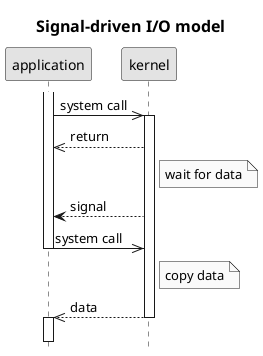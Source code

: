 @startuml
title Signal-driven I/O model
hide footbox
skinparam monochrome true
skinparam titleFontSize 16
activate application
application->>kernel: system call
activate kernel
kernel-->>application: return
Note right of kernel: wait for data
kernel-->application: signal
application->>kernel: system call
deactivate application
Note right of kernel: copy data
kernel-->>application: data
deactivate kernel
activate application
||15||
@enduml
